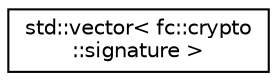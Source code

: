 digraph "Graphical Class Hierarchy"
{
  edge [fontname="Helvetica",fontsize="10",labelfontname="Helvetica",labelfontsize="10"];
  node [fontname="Helvetica",fontsize="10",shape=record];
  rankdir="LR";
  Node0 [label="std::vector\< fc::crypto\l::signature \>",height=0.2,width=0.4,color="black", fillcolor="white", style="filled",URL="$classstd_1_1vector.html"];
}
